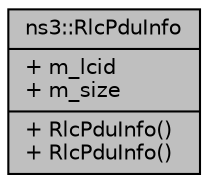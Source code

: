 digraph "ns3::RlcPduInfo"
{
  edge [fontname="Helvetica",fontsize="10",labelfontname="Helvetica",labelfontsize="10"];
  node [fontname="Helvetica",fontsize="10",shape=record];
  Node1 [label="{ns3::RlcPduInfo\n|+ m_lcid\l+ m_size\l|+ RlcPduInfo()\l+ RlcPduInfo()\l}",height=0.2,width=0.4,color="black", fillcolor="grey75", style="filled", fontcolor="black"];
}
